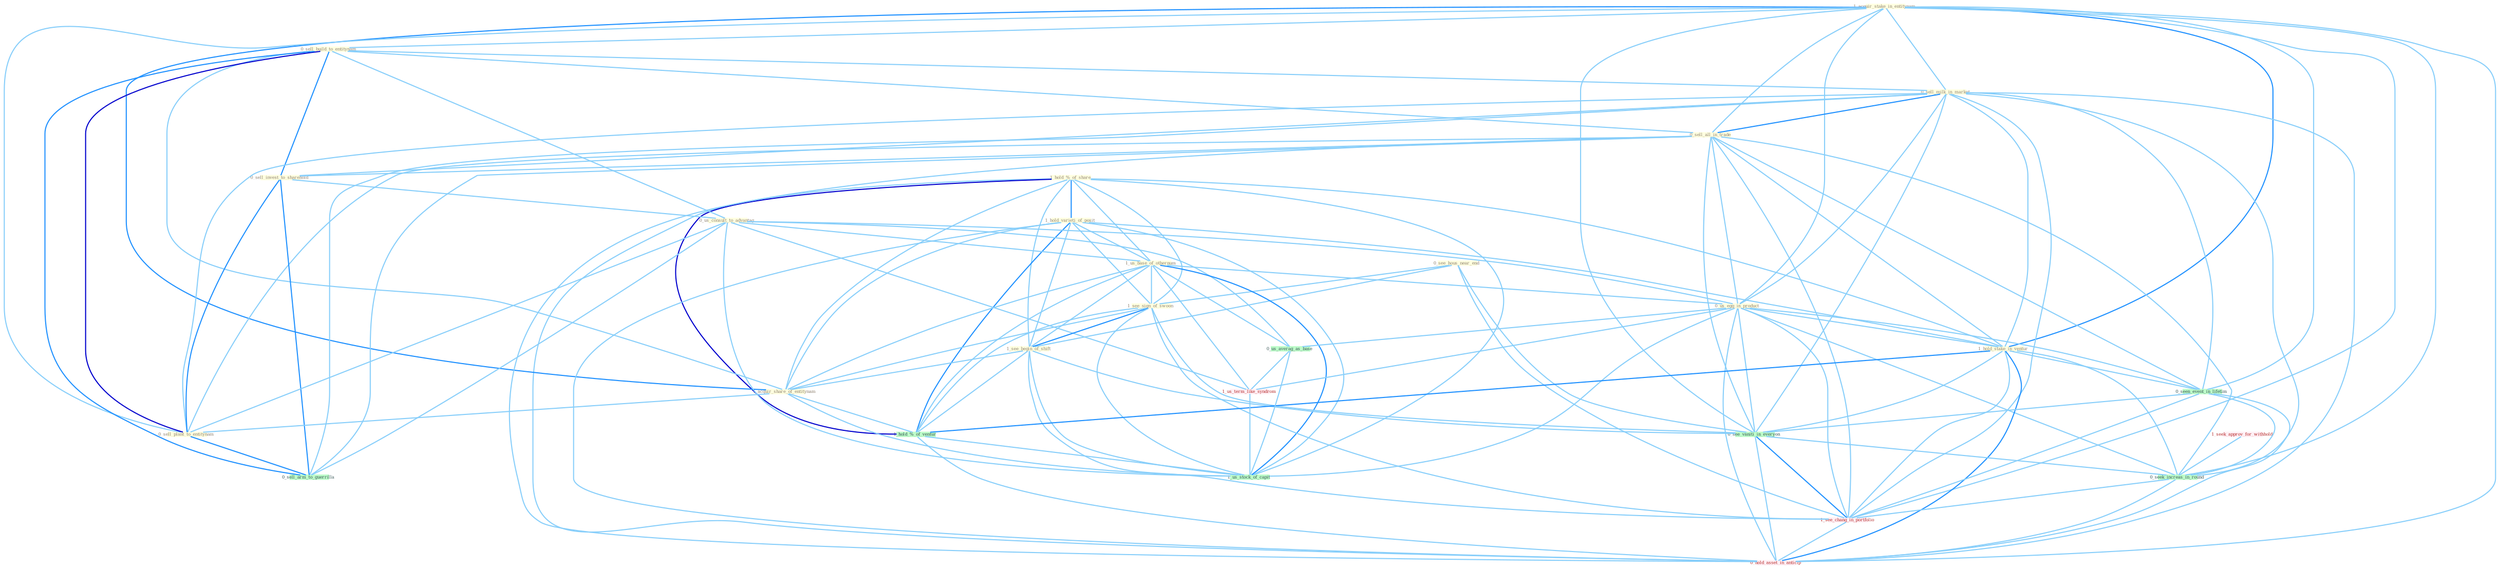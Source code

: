 Graph G{ 
    node
    [shape=polygon,style=filled,width=.5,height=.06,color="#BDFCC9",fixedsize=true,fontsize=4,
    fontcolor="#2f4f4f"];
    {node
    [color="#ffffe0", fontcolor="#8b7d6b"] "1_hold_%_of_share " "1_acquir_stake_in_entitynam " "1_hold_varieti_of_posit " "0_sell_build_to_entitynam " "0_sell_milk_in_market " "0_see_hous_near_end " "0_sell_all_in_trade " "0_sell_invest_to_sharehold " "0_us_consult_to_advantag " "1_us_base_of_othernum " "1_see_sign_of_swoon " "1_see_begin_of_shift " "1_acquir_share_of_entitynam " "0_us_egg_in_product " "1_hold_stake_in_ventur " "0_sell_plant_to_entitynam "}
{node [color="#fff0f5", fontcolor="#b22222"] "1_us_term_like_syndrom " "1_seek_approv_for_withhold " "1_see_chang_in_portfolio " "0_hold_asset_in_anticip "}
edge [color="#B0E2FF"];

	"1_hold_%_of_share " -- "1_hold_varieti_of_posit " [w="2", color="#1e90ff" , len=0.8];
	"1_hold_%_of_share " -- "1_us_base_of_othernum " [w="1", color="#87cefa" ];
	"1_hold_%_of_share " -- "1_see_sign_of_swoon " [w="1", color="#87cefa" ];
	"1_hold_%_of_share " -- "1_see_begin_of_shift " [w="1", color="#87cefa" ];
	"1_hold_%_of_share " -- "1_acquir_share_of_entitynam " [w="1", color="#87cefa" ];
	"1_hold_%_of_share " -- "1_hold_stake_in_ventur " [w="1", color="#87cefa" ];
	"1_hold_%_of_share " -- "1_hold_%_of_ventur " [w="3", color="#0000cd" , len=0.6];
	"1_hold_%_of_share " -- "1_us_stock_of_capit " [w="1", color="#87cefa" ];
	"1_hold_%_of_share " -- "0_hold_asset_in_anticip " [w="1", color="#87cefa" ];
	"1_acquir_stake_in_entitynam " -- "0_sell_build_to_entitynam " [w="1", color="#87cefa" ];
	"1_acquir_stake_in_entitynam " -- "0_sell_milk_in_market " [w="1", color="#87cefa" ];
	"1_acquir_stake_in_entitynam " -- "0_sell_all_in_trade " [w="1", color="#87cefa" ];
	"1_acquir_stake_in_entitynam " -- "1_acquir_share_of_entitynam " [w="2", color="#1e90ff" , len=0.8];
	"1_acquir_stake_in_entitynam " -- "0_us_egg_in_product " [w="1", color="#87cefa" ];
	"1_acquir_stake_in_entitynam " -- "1_hold_stake_in_ventur " [w="2", color="#1e90ff" , len=0.8];
	"1_acquir_stake_in_entitynam " -- "0_sell_plant_to_entitynam " [w="1", color="#87cefa" ];
	"1_acquir_stake_in_entitynam " -- "0_seen_event_in_lifetim " [w="1", color="#87cefa" ];
	"1_acquir_stake_in_entitynam " -- "0_see_vaniti_in_everyon " [w="1", color="#87cefa" ];
	"1_acquir_stake_in_entitynam " -- "0_seek_increas_in_round " [w="1", color="#87cefa" ];
	"1_acquir_stake_in_entitynam " -- "1_see_chang_in_portfolio " [w="1", color="#87cefa" ];
	"1_acquir_stake_in_entitynam " -- "0_hold_asset_in_anticip " [w="1", color="#87cefa" ];
	"1_hold_varieti_of_posit " -- "1_us_base_of_othernum " [w="1", color="#87cefa" ];
	"1_hold_varieti_of_posit " -- "1_see_sign_of_swoon " [w="1", color="#87cefa" ];
	"1_hold_varieti_of_posit " -- "1_see_begin_of_shift " [w="1", color="#87cefa" ];
	"1_hold_varieti_of_posit " -- "1_acquir_share_of_entitynam " [w="1", color="#87cefa" ];
	"1_hold_varieti_of_posit " -- "1_hold_stake_in_ventur " [w="1", color="#87cefa" ];
	"1_hold_varieti_of_posit " -- "1_hold_%_of_ventur " [w="2", color="#1e90ff" , len=0.8];
	"1_hold_varieti_of_posit " -- "1_us_stock_of_capit " [w="1", color="#87cefa" ];
	"1_hold_varieti_of_posit " -- "0_hold_asset_in_anticip " [w="1", color="#87cefa" ];
	"0_sell_build_to_entitynam " -- "0_sell_milk_in_market " [w="1", color="#87cefa" ];
	"0_sell_build_to_entitynam " -- "0_sell_all_in_trade " [w="1", color="#87cefa" ];
	"0_sell_build_to_entitynam " -- "0_sell_invest_to_sharehold " [w="2", color="#1e90ff" , len=0.8];
	"0_sell_build_to_entitynam " -- "0_us_consult_to_advantag " [w="1", color="#87cefa" ];
	"0_sell_build_to_entitynam " -- "1_acquir_share_of_entitynam " [w="1", color="#87cefa" ];
	"0_sell_build_to_entitynam " -- "0_sell_plant_to_entitynam " [w="3", color="#0000cd" , len=0.6];
	"0_sell_build_to_entitynam " -- "0_sell_arm_to_guerrilla " [w="2", color="#1e90ff" , len=0.8];
	"0_sell_milk_in_market " -- "0_sell_all_in_trade " [w="2", color="#1e90ff" , len=0.8];
	"0_sell_milk_in_market " -- "0_sell_invest_to_sharehold " [w="1", color="#87cefa" ];
	"0_sell_milk_in_market " -- "0_us_egg_in_product " [w="1", color="#87cefa" ];
	"0_sell_milk_in_market " -- "1_hold_stake_in_ventur " [w="1", color="#87cefa" ];
	"0_sell_milk_in_market " -- "0_sell_plant_to_entitynam " [w="1", color="#87cefa" ];
	"0_sell_milk_in_market " -- "0_seen_event_in_lifetim " [w="1", color="#87cefa" ];
	"0_sell_milk_in_market " -- "0_see_vaniti_in_everyon " [w="1", color="#87cefa" ];
	"0_sell_milk_in_market " -- "0_sell_arm_to_guerrilla " [w="1", color="#87cefa" ];
	"0_sell_milk_in_market " -- "0_seek_increas_in_round " [w="1", color="#87cefa" ];
	"0_sell_milk_in_market " -- "1_see_chang_in_portfolio " [w="1", color="#87cefa" ];
	"0_sell_milk_in_market " -- "0_hold_asset_in_anticip " [w="1", color="#87cefa" ];
	"0_see_hous_near_end " -- "1_see_sign_of_swoon " [w="1", color="#87cefa" ];
	"0_see_hous_near_end " -- "1_see_begin_of_shift " [w="1", color="#87cefa" ];
	"0_see_hous_near_end " -- "0_see_vaniti_in_everyon " [w="1", color="#87cefa" ];
	"0_see_hous_near_end " -- "1_see_chang_in_portfolio " [w="1", color="#87cefa" ];
	"0_sell_all_in_trade " -- "0_sell_invest_to_sharehold " [w="1", color="#87cefa" ];
	"0_sell_all_in_trade " -- "0_us_egg_in_product " [w="1", color="#87cefa" ];
	"0_sell_all_in_trade " -- "1_hold_stake_in_ventur " [w="1", color="#87cefa" ];
	"0_sell_all_in_trade " -- "0_sell_plant_to_entitynam " [w="1", color="#87cefa" ];
	"0_sell_all_in_trade " -- "0_seen_event_in_lifetim " [w="1", color="#87cefa" ];
	"0_sell_all_in_trade " -- "0_see_vaniti_in_everyon " [w="1", color="#87cefa" ];
	"0_sell_all_in_trade " -- "0_sell_arm_to_guerrilla " [w="1", color="#87cefa" ];
	"0_sell_all_in_trade " -- "0_seek_increas_in_round " [w="1", color="#87cefa" ];
	"0_sell_all_in_trade " -- "1_see_chang_in_portfolio " [w="1", color="#87cefa" ];
	"0_sell_all_in_trade " -- "0_hold_asset_in_anticip " [w="1", color="#87cefa" ];
	"0_sell_invest_to_sharehold " -- "0_us_consult_to_advantag " [w="1", color="#87cefa" ];
	"0_sell_invest_to_sharehold " -- "0_sell_plant_to_entitynam " [w="2", color="#1e90ff" , len=0.8];
	"0_sell_invest_to_sharehold " -- "0_sell_arm_to_guerrilla " [w="2", color="#1e90ff" , len=0.8];
	"0_us_consult_to_advantag " -- "1_us_base_of_othernum " [w="1", color="#87cefa" ];
	"0_us_consult_to_advantag " -- "0_us_egg_in_product " [w="1", color="#87cefa" ];
	"0_us_consult_to_advantag " -- "0_sell_plant_to_entitynam " [w="1", color="#87cefa" ];
	"0_us_consult_to_advantag " -- "0_us_averag_as_base " [w="1", color="#87cefa" ];
	"0_us_consult_to_advantag " -- "1_us_term_like_syndrom " [w="1", color="#87cefa" ];
	"0_us_consult_to_advantag " -- "0_sell_arm_to_guerrilla " [w="1", color="#87cefa" ];
	"0_us_consult_to_advantag " -- "1_us_stock_of_capit " [w="1", color="#87cefa" ];
	"1_us_base_of_othernum " -- "1_see_sign_of_swoon " [w="1", color="#87cefa" ];
	"1_us_base_of_othernum " -- "1_see_begin_of_shift " [w="1", color="#87cefa" ];
	"1_us_base_of_othernum " -- "1_acquir_share_of_entitynam " [w="1", color="#87cefa" ];
	"1_us_base_of_othernum " -- "0_us_egg_in_product " [w="1", color="#87cefa" ];
	"1_us_base_of_othernum " -- "0_us_averag_as_base " [w="1", color="#87cefa" ];
	"1_us_base_of_othernum " -- "1_us_term_like_syndrom " [w="1", color="#87cefa" ];
	"1_us_base_of_othernum " -- "1_hold_%_of_ventur " [w="1", color="#87cefa" ];
	"1_us_base_of_othernum " -- "1_us_stock_of_capit " [w="2", color="#1e90ff" , len=0.8];
	"1_see_sign_of_swoon " -- "1_see_begin_of_shift " [w="2", color="#1e90ff" , len=0.8];
	"1_see_sign_of_swoon " -- "1_acquir_share_of_entitynam " [w="1", color="#87cefa" ];
	"1_see_sign_of_swoon " -- "1_hold_%_of_ventur " [w="1", color="#87cefa" ];
	"1_see_sign_of_swoon " -- "0_see_vaniti_in_everyon " [w="1", color="#87cefa" ];
	"1_see_sign_of_swoon " -- "1_us_stock_of_capit " [w="1", color="#87cefa" ];
	"1_see_sign_of_swoon " -- "1_see_chang_in_portfolio " [w="1", color="#87cefa" ];
	"1_see_begin_of_shift " -- "1_acquir_share_of_entitynam " [w="1", color="#87cefa" ];
	"1_see_begin_of_shift " -- "1_hold_%_of_ventur " [w="1", color="#87cefa" ];
	"1_see_begin_of_shift " -- "0_see_vaniti_in_everyon " [w="1", color="#87cefa" ];
	"1_see_begin_of_shift " -- "1_us_stock_of_capit " [w="1", color="#87cefa" ];
	"1_see_begin_of_shift " -- "1_see_chang_in_portfolio " [w="1", color="#87cefa" ];
	"1_acquir_share_of_entitynam " -- "0_sell_plant_to_entitynam " [w="1", color="#87cefa" ];
	"1_acquir_share_of_entitynam " -- "1_hold_%_of_ventur " [w="1", color="#87cefa" ];
	"1_acquir_share_of_entitynam " -- "1_us_stock_of_capit " [w="1", color="#87cefa" ];
	"0_us_egg_in_product " -- "1_hold_stake_in_ventur " [w="1", color="#87cefa" ];
	"0_us_egg_in_product " -- "0_seen_event_in_lifetim " [w="1", color="#87cefa" ];
	"0_us_egg_in_product " -- "0_us_averag_as_base " [w="1", color="#87cefa" ];
	"0_us_egg_in_product " -- "1_us_term_like_syndrom " [w="1", color="#87cefa" ];
	"0_us_egg_in_product " -- "0_see_vaniti_in_everyon " [w="1", color="#87cefa" ];
	"0_us_egg_in_product " -- "0_seek_increas_in_round " [w="1", color="#87cefa" ];
	"0_us_egg_in_product " -- "1_us_stock_of_capit " [w="1", color="#87cefa" ];
	"0_us_egg_in_product " -- "1_see_chang_in_portfolio " [w="1", color="#87cefa" ];
	"0_us_egg_in_product " -- "0_hold_asset_in_anticip " [w="1", color="#87cefa" ];
	"1_hold_stake_in_ventur " -- "0_seen_event_in_lifetim " [w="1", color="#87cefa" ];
	"1_hold_stake_in_ventur " -- "1_hold_%_of_ventur " [w="2", color="#1e90ff" , len=0.8];
	"1_hold_stake_in_ventur " -- "0_see_vaniti_in_everyon " [w="1", color="#87cefa" ];
	"1_hold_stake_in_ventur " -- "0_seek_increas_in_round " [w="1", color="#87cefa" ];
	"1_hold_stake_in_ventur " -- "1_see_chang_in_portfolio " [w="1", color="#87cefa" ];
	"1_hold_stake_in_ventur " -- "0_hold_asset_in_anticip " [w="2", color="#1e90ff" , len=0.8];
	"0_sell_plant_to_entitynam " -- "0_sell_arm_to_guerrilla " [w="2", color="#1e90ff" , len=0.8];
	"0_seen_event_in_lifetim " -- "0_see_vaniti_in_everyon " [w="1", color="#87cefa" ];
	"0_seen_event_in_lifetim " -- "0_seek_increas_in_round " [w="1", color="#87cefa" ];
	"0_seen_event_in_lifetim " -- "1_see_chang_in_portfolio " [w="1", color="#87cefa" ];
	"0_seen_event_in_lifetim " -- "0_hold_asset_in_anticip " [w="1", color="#87cefa" ];
	"0_us_averag_as_base " -- "1_us_term_like_syndrom " [w="1", color="#87cefa" ];
	"0_us_averag_as_base " -- "1_us_stock_of_capit " [w="1", color="#87cefa" ];
	"1_us_term_like_syndrom " -- "1_us_stock_of_capit " [w="1", color="#87cefa" ];
	"1_seek_approv_for_withhold " -- "0_seek_increas_in_round " [w="1", color="#87cefa" ];
	"1_hold_%_of_ventur " -- "1_us_stock_of_capit " [w="1", color="#87cefa" ];
	"1_hold_%_of_ventur " -- "0_hold_asset_in_anticip " [w="1", color="#87cefa" ];
	"0_see_vaniti_in_everyon " -- "0_seek_increas_in_round " [w="1", color="#87cefa" ];
	"0_see_vaniti_in_everyon " -- "1_see_chang_in_portfolio " [w="2", color="#1e90ff" , len=0.8];
	"0_see_vaniti_in_everyon " -- "0_hold_asset_in_anticip " [w="1", color="#87cefa" ];
	"0_seek_increas_in_round " -- "1_see_chang_in_portfolio " [w="1", color="#87cefa" ];
	"0_seek_increas_in_round " -- "0_hold_asset_in_anticip " [w="1", color="#87cefa" ];
	"1_see_chang_in_portfolio " -- "0_hold_asset_in_anticip " [w="1", color="#87cefa" ];
}